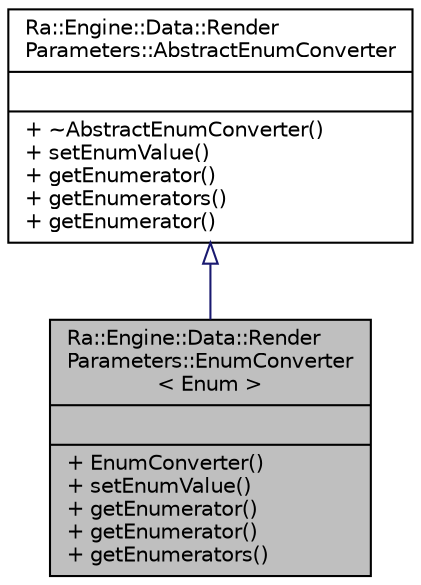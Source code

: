 digraph "Ra::Engine::Data::RenderParameters::EnumConverter&lt; Enum &gt;"
{
 // INTERACTIVE_SVG=YES
 // LATEX_PDF_SIZE
  edge [fontname="Helvetica",fontsize="10",labelfontname="Helvetica",labelfontsize="10"];
  node [fontname="Helvetica",fontsize="10",shape=record];
  Node1 [label="{Ra::Engine::Data::Render\lParameters::EnumConverter\l\< Enum \>\n||+ EnumConverter()\l+ setEnumValue()\l+ getEnumerator()\l+ getEnumerator()\l+ getEnumerators()\l}",height=0.2,width=0.4,color="black", fillcolor="grey75", style="filled", fontcolor="black",tooltip="This class manage the bijective association between string and integral representation of an enumerat..."];
  Node2 -> Node1 [dir="back",color="midnightblue",fontsize="10",style="solid",arrowtail="onormal",fontname="Helvetica"];
  Node2 [label="{Ra::Engine::Data::Render\lParameters::AbstractEnumConverter\n||+ ~AbstractEnumConverter()\l+ setEnumValue()\l+ getEnumerator()\l+ getEnumerators()\l+ getEnumerator()\l}",height=0.2,width=0.4,color="black", fillcolor="white", style="filled",URL="$classRa_1_1Engine_1_1Data_1_1RenderParameters_1_1AbstractEnumConverter.html",tooltip="Management of parameter of enum type. This allow to set the parameter using a string representation o..."];
}
